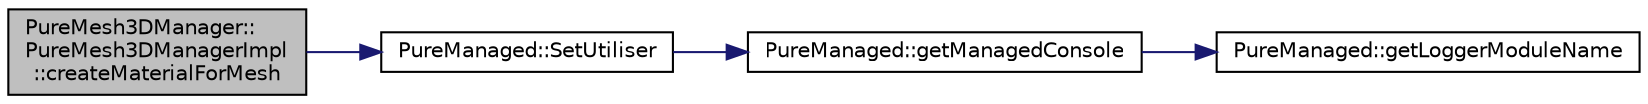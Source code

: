 digraph "PureMesh3DManager::PureMesh3DManagerImpl::createMaterialForMesh"
{
 // LATEX_PDF_SIZE
  edge [fontname="Helvetica",fontsize="10",labelfontname="Helvetica",labelfontsize="10"];
  node [fontname="Helvetica",fontsize="10",shape=record];
  rankdir="LR";
  Node1 [label="PureMesh3DManager::\lPureMesh3DManagerImpl\l::createMaterialForMesh",height=0.2,width=0.4,color="black", fillcolor="grey75", style="filled", fontcolor="black",tooltip="Creates a material for the given Mesh if it doesn't yet have one."];
  Node1 -> Node2 [color="midnightblue",fontsize="10",style="solid",fontname="Helvetica"];
  Node2 [label="PureManaged::SetUtiliser",height=0.2,width=0.4,color="black", fillcolor="white", style="filled",URL="$class_pure_managed.html#a23e9f007e2ca968981107505091f87bb",tooltip="Sets the managed that utilizes this managed."];
  Node2 -> Node3 [color="midnightblue",fontsize="10",style="solid",fontname="Helvetica"];
  Node3 [label="PureManaged::getManagedConsole",height=0.2,width=0.4,color="black", fillcolor="white", style="filled",URL="$class_pure_managed.html#a2616f40d8c905954bd0541563c59db07",tooltip="Returns access to console preset with logger module name as this class."];
  Node3 -> Node4 [color="midnightblue",fontsize="10",style="solid",fontname="Helvetica"];
  Node4 [label="PureManaged::getLoggerModuleName",height=0.2,width=0.4,color="black", fillcolor="white", style="filled",URL="$class_pure_managed.html#a22a6fdac80028d961cc047117a081c1f",tooltip="Returns the logger module name of this class."];
}
